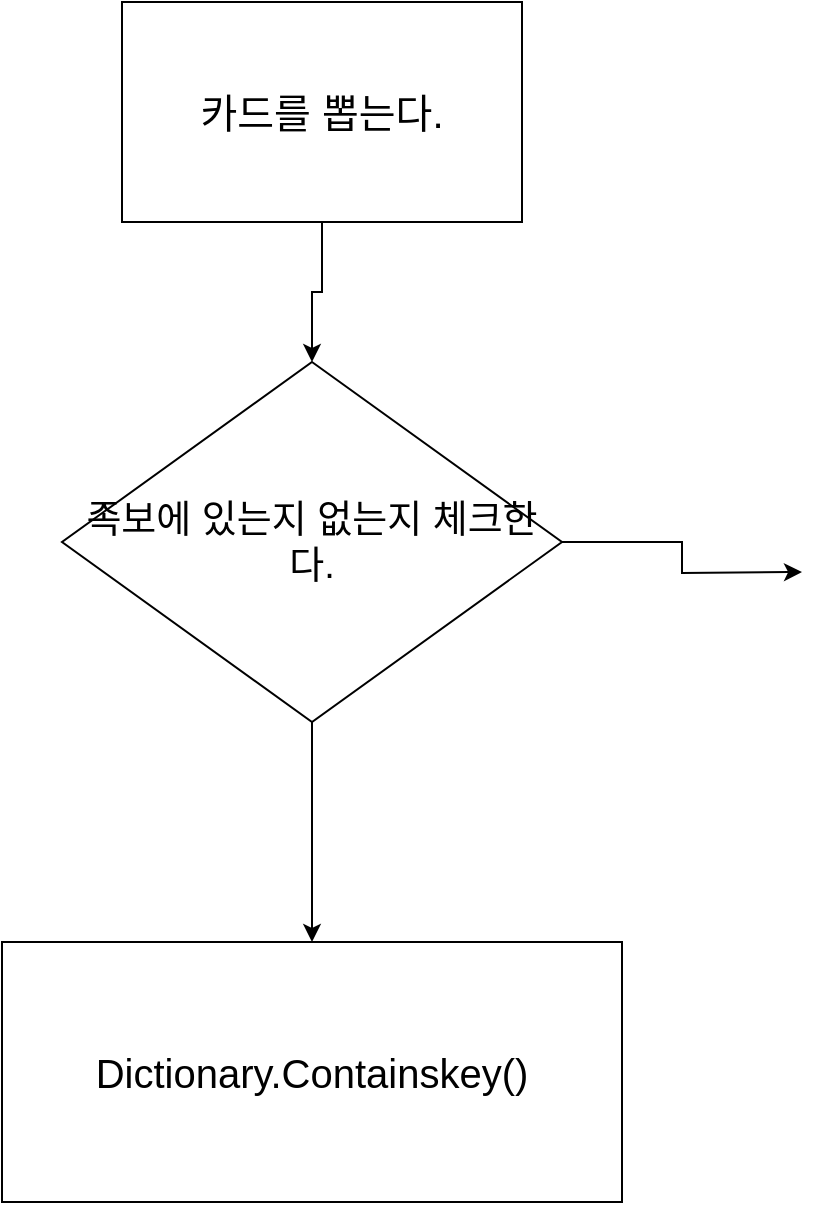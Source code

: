 <mxfile version="21.2.4" type="device">
  <diagram name="페이지-1" id="7W_jVCKI8kf-8Cn6dkQ7">
    <mxGraphModel dx="1909" dy="998" grid="1" gridSize="10" guides="1" tooltips="1" connect="1" arrows="1" fold="1" page="1" pageScale="1" pageWidth="827" pageHeight="1169" math="0" shadow="0">
      <root>
        <mxCell id="0" />
        <mxCell id="1" parent="0" />
        <mxCell id="-HEaHktX36FjvcJuVjfq-3" style="edgeStyle=orthogonalEdgeStyle;rounded=0;orthogonalLoop=1;jettySize=auto;html=1;exitX=0.5;exitY=1;exitDx=0;exitDy=0;entryX=0.5;entryY=0;entryDx=0;entryDy=0;" edge="1" parent="1" source="-HEaHktX36FjvcJuVjfq-1" target="-HEaHktX36FjvcJuVjfq-2">
          <mxGeometry relative="1" as="geometry" />
        </mxCell>
        <mxCell id="-HEaHktX36FjvcJuVjfq-1" value="&lt;font style=&quot;font-size: 20px;&quot;&gt;카드를 뽑는다.&lt;/font&gt;" style="rounded=0;whiteSpace=wrap;html=1;" vertex="1" parent="1">
          <mxGeometry x="180" y="140" width="200" height="110" as="geometry" />
        </mxCell>
        <mxCell id="-HEaHktX36FjvcJuVjfq-7" value="" style="edgeStyle=orthogonalEdgeStyle;rounded=0;orthogonalLoop=1;jettySize=auto;html=1;" edge="1" parent="1" source="-HEaHktX36FjvcJuVjfq-2" target="-HEaHktX36FjvcJuVjfq-4">
          <mxGeometry relative="1" as="geometry" />
        </mxCell>
        <mxCell id="-HEaHktX36FjvcJuVjfq-9" style="edgeStyle=orthogonalEdgeStyle;rounded=0;orthogonalLoop=1;jettySize=auto;html=1;entryX=0;entryY=0.5;entryDx=0;entryDy=0;" edge="1" parent="1" source="-HEaHktX36FjvcJuVjfq-2">
          <mxGeometry relative="1" as="geometry">
            <mxPoint x="520" y="425" as="targetPoint" />
          </mxGeometry>
        </mxCell>
        <mxCell id="-HEaHktX36FjvcJuVjfq-2" value="&lt;font style=&quot;font-size: 19px;&quot;&gt;족보에 있는지 없는지 체크한다.&lt;/font&gt;" style="rounded=0;whiteSpace=wrap;html=1;shape=rhombus;perimeter=rhombusPerimeter;" vertex="1" parent="1">
          <mxGeometry x="150" y="320" width="250" height="180" as="geometry" />
        </mxCell>
        <mxCell id="-HEaHktX36FjvcJuVjfq-4" value="&lt;font style=&quot;font-size: 20px;&quot;&gt;Dictionary.Containskey()&lt;/font&gt;" style="rounded=0;whiteSpace=wrap;html=1;" vertex="1" parent="1">
          <mxGeometry x="120" y="610" width="310" height="130" as="geometry" />
        </mxCell>
      </root>
    </mxGraphModel>
  </diagram>
</mxfile>
